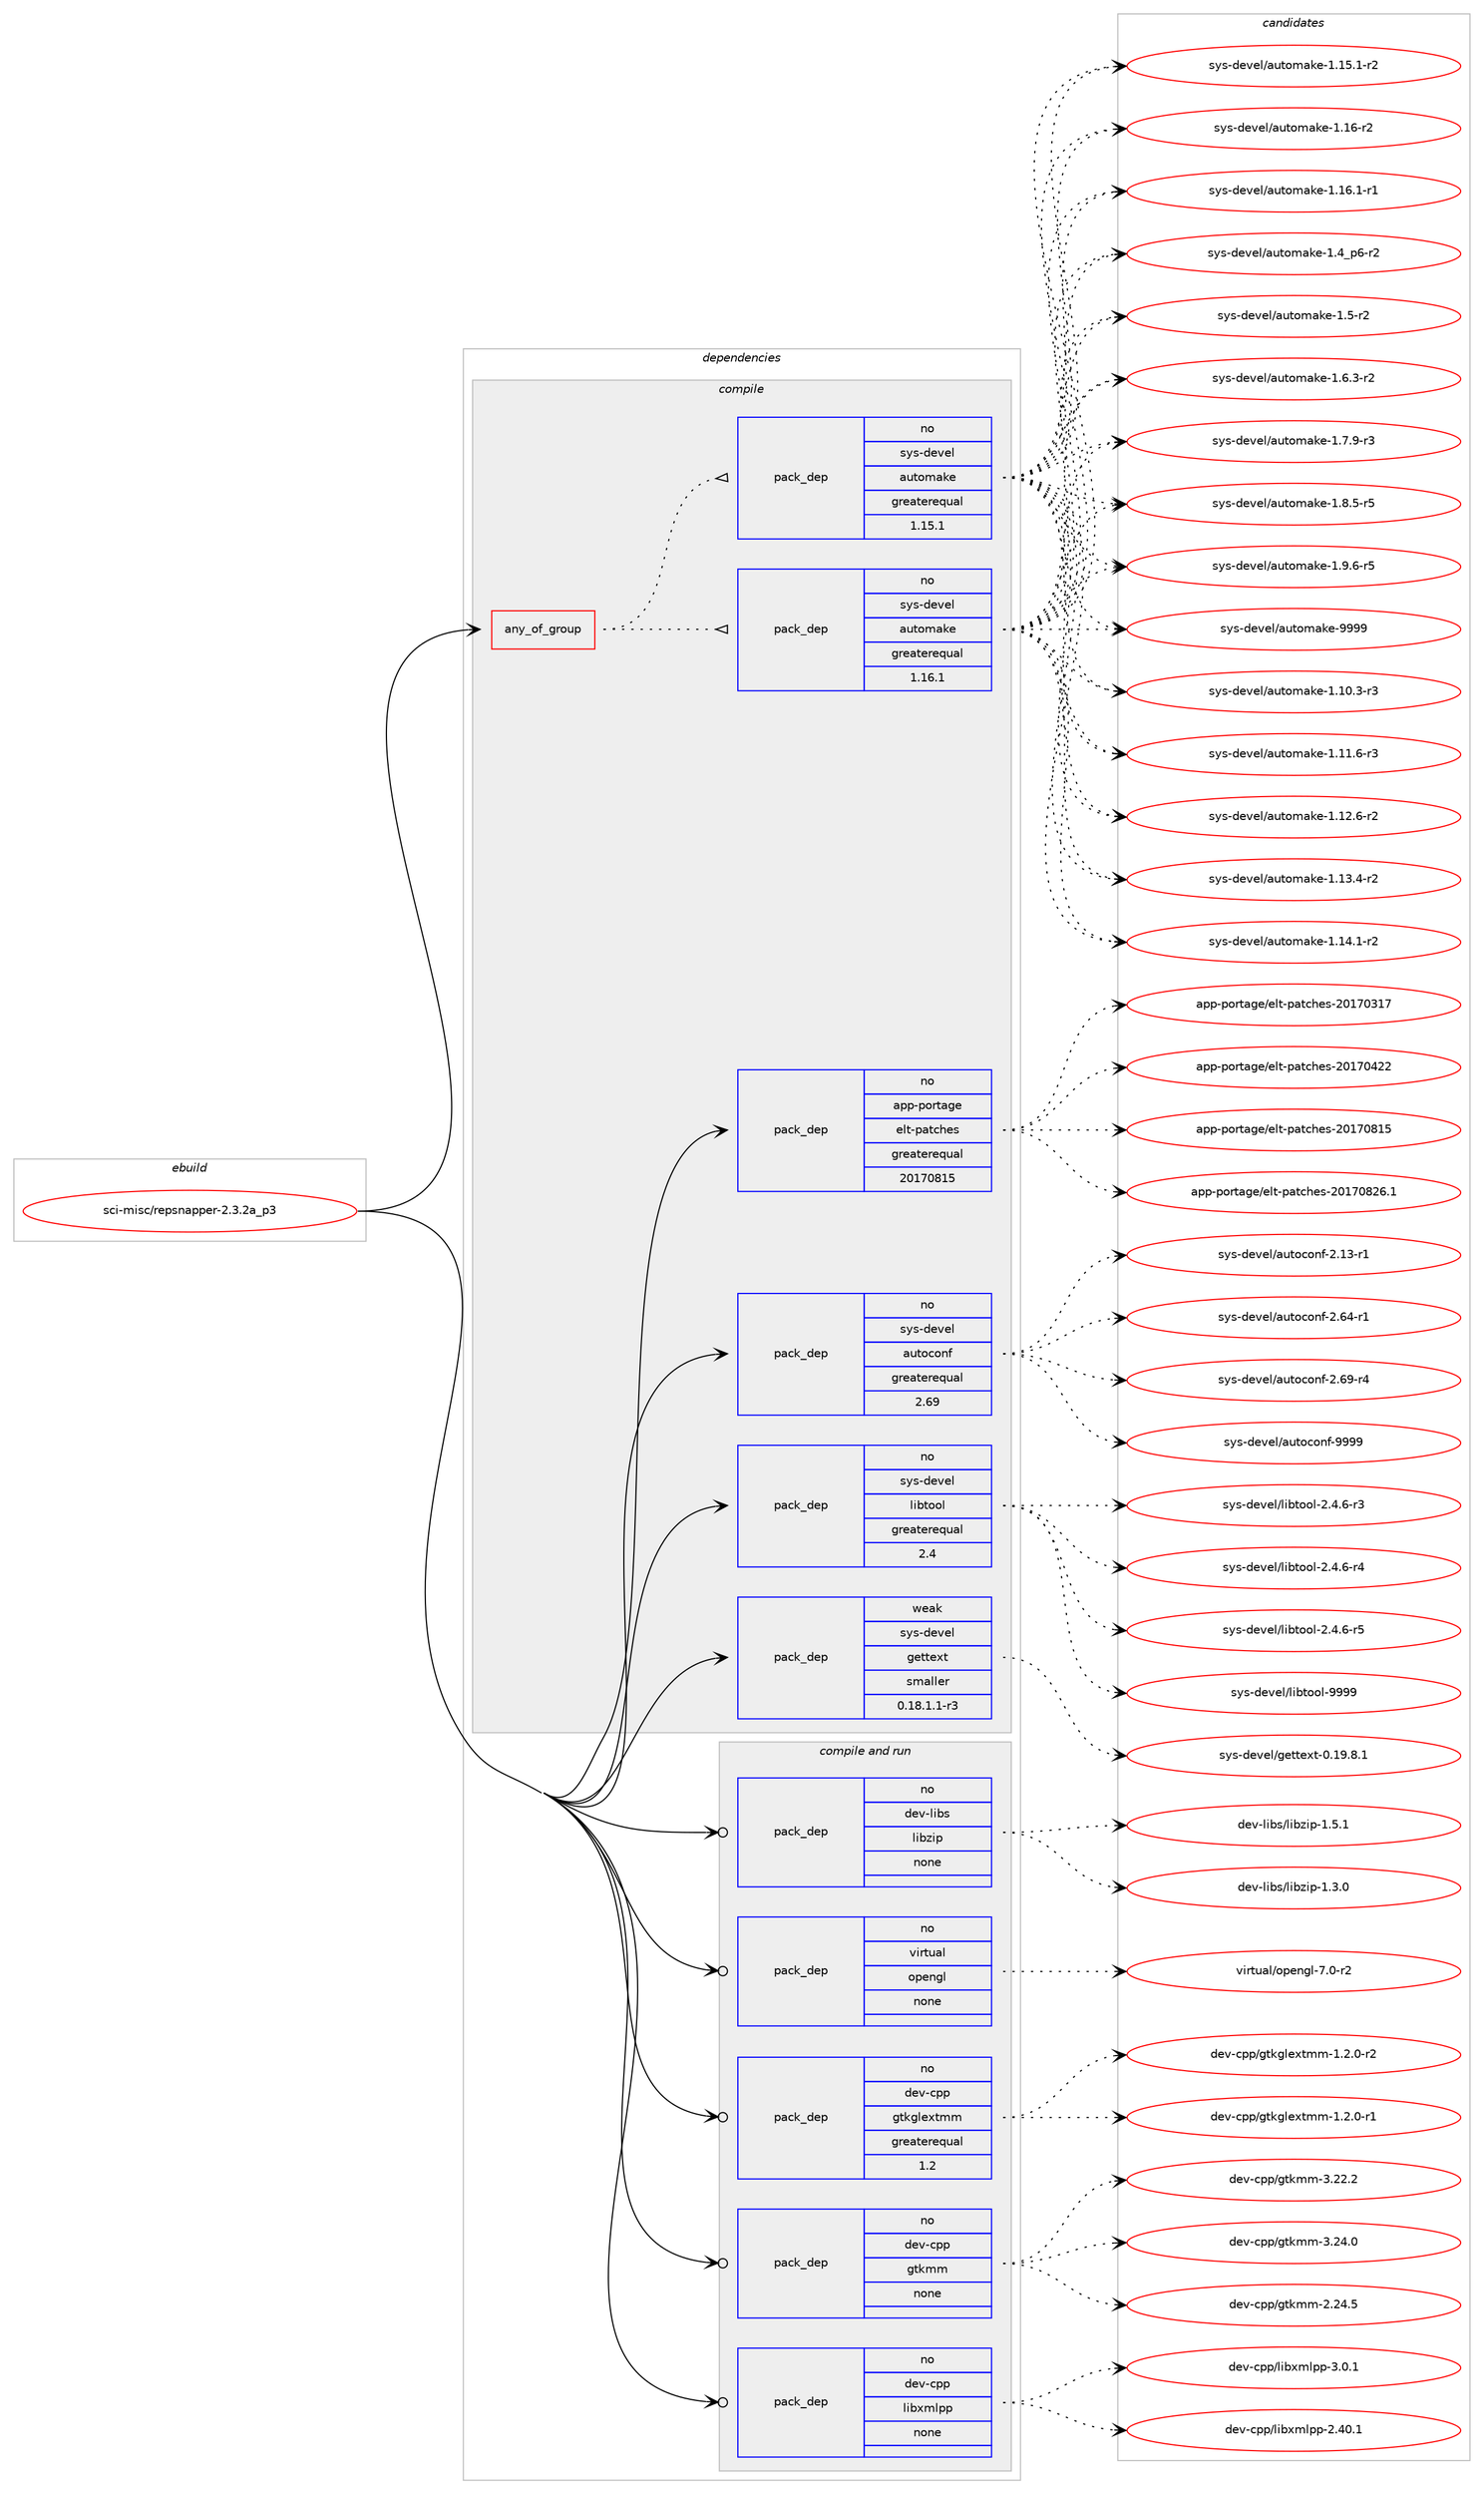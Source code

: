 digraph prolog {

# *************
# Graph options
# *************

newrank=true;
concentrate=true;
compound=true;
graph [rankdir=LR,fontname=Helvetica,fontsize=10,ranksep=1.5];#, ranksep=2.5, nodesep=0.2];
edge  [arrowhead=vee];
node  [fontname=Helvetica,fontsize=10];

# **********
# The ebuild
# **********

subgraph cluster_leftcol {
color=gray;
rank=same;
label=<<i>ebuild</i>>;
id [label="sci-misc/repsnapper-2.3.2a_p3", color=red, width=4, href="../sci-misc/repsnapper-2.3.2a_p3.svg"];
}

# ****************
# The dependencies
# ****************

subgraph cluster_midcol {
color=gray;
label=<<i>dependencies</i>>;
subgraph cluster_compile {
fillcolor="#eeeeee";
style=filled;
label=<<i>compile</i>>;
subgraph any27019 {
dependency1699885 [label=<<TABLE BORDER="0" CELLBORDER="1" CELLSPACING="0" CELLPADDING="4"><TR><TD CELLPADDING="10">any_of_group</TD></TR></TABLE>>, shape=none, color=red];subgraph pack1217129 {
dependency1699886 [label=<<TABLE BORDER="0" CELLBORDER="1" CELLSPACING="0" CELLPADDING="4" WIDTH="220"><TR><TD ROWSPAN="6" CELLPADDING="30">pack_dep</TD></TR><TR><TD WIDTH="110">no</TD></TR><TR><TD>sys-devel</TD></TR><TR><TD>automake</TD></TR><TR><TD>greaterequal</TD></TR><TR><TD>1.16.1</TD></TR></TABLE>>, shape=none, color=blue];
}
dependency1699885:e -> dependency1699886:w [weight=20,style="dotted",arrowhead="oinv"];
subgraph pack1217130 {
dependency1699887 [label=<<TABLE BORDER="0" CELLBORDER="1" CELLSPACING="0" CELLPADDING="4" WIDTH="220"><TR><TD ROWSPAN="6" CELLPADDING="30">pack_dep</TD></TR><TR><TD WIDTH="110">no</TD></TR><TR><TD>sys-devel</TD></TR><TR><TD>automake</TD></TR><TR><TD>greaterequal</TD></TR><TR><TD>1.15.1</TD></TR></TABLE>>, shape=none, color=blue];
}
dependency1699885:e -> dependency1699887:w [weight=20,style="dotted",arrowhead="oinv"];
}
id:e -> dependency1699885:w [weight=20,style="solid",arrowhead="vee"];
subgraph pack1217131 {
dependency1699888 [label=<<TABLE BORDER="0" CELLBORDER="1" CELLSPACING="0" CELLPADDING="4" WIDTH="220"><TR><TD ROWSPAN="6" CELLPADDING="30">pack_dep</TD></TR><TR><TD WIDTH="110">no</TD></TR><TR><TD>app-portage</TD></TR><TR><TD>elt-patches</TD></TR><TR><TD>greaterequal</TD></TR><TR><TD>20170815</TD></TR></TABLE>>, shape=none, color=blue];
}
id:e -> dependency1699888:w [weight=20,style="solid",arrowhead="vee"];
subgraph pack1217132 {
dependency1699889 [label=<<TABLE BORDER="0" CELLBORDER="1" CELLSPACING="0" CELLPADDING="4" WIDTH="220"><TR><TD ROWSPAN="6" CELLPADDING="30">pack_dep</TD></TR><TR><TD WIDTH="110">no</TD></TR><TR><TD>sys-devel</TD></TR><TR><TD>autoconf</TD></TR><TR><TD>greaterequal</TD></TR><TR><TD>2.69</TD></TR></TABLE>>, shape=none, color=blue];
}
id:e -> dependency1699889:w [weight=20,style="solid",arrowhead="vee"];
subgraph pack1217133 {
dependency1699890 [label=<<TABLE BORDER="0" CELLBORDER="1" CELLSPACING="0" CELLPADDING="4" WIDTH="220"><TR><TD ROWSPAN="6" CELLPADDING="30">pack_dep</TD></TR><TR><TD WIDTH="110">no</TD></TR><TR><TD>sys-devel</TD></TR><TR><TD>libtool</TD></TR><TR><TD>greaterequal</TD></TR><TR><TD>2.4</TD></TR></TABLE>>, shape=none, color=blue];
}
id:e -> dependency1699890:w [weight=20,style="solid",arrowhead="vee"];
subgraph pack1217134 {
dependency1699891 [label=<<TABLE BORDER="0" CELLBORDER="1" CELLSPACING="0" CELLPADDING="4" WIDTH="220"><TR><TD ROWSPAN="6" CELLPADDING="30">pack_dep</TD></TR><TR><TD WIDTH="110">weak</TD></TR><TR><TD>sys-devel</TD></TR><TR><TD>gettext</TD></TR><TR><TD>smaller</TD></TR><TR><TD>0.18.1.1-r3</TD></TR></TABLE>>, shape=none, color=blue];
}
id:e -> dependency1699891:w [weight=20,style="solid",arrowhead="vee"];
}
subgraph cluster_compileandrun {
fillcolor="#eeeeee";
style=filled;
label=<<i>compile and run</i>>;
subgraph pack1217135 {
dependency1699892 [label=<<TABLE BORDER="0" CELLBORDER="1" CELLSPACING="0" CELLPADDING="4" WIDTH="220"><TR><TD ROWSPAN="6" CELLPADDING="30">pack_dep</TD></TR><TR><TD WIDTH="110">no</TD></TR><TR><TD>dev-cpp</TD></TR><TR><TD>gtkglextmm</TD></TR><TR><TD>greaterequal</TD></TR><TR><TD>1.2</TD></TR></TABLE>>, shape=none, color=blue];
}
id:e -> dependency1699892:w [weight=20,style="solid",arrowhead="odotvee"];
subgraph pack1217136 {
dependency1699893 [label=<<TABLE BORDER="0" CELLBORDER="1" CELLSPACING="0" CELLPADDING="4" WIDTH="220"><TR><TD ROWSPAN="6" CELLPADDING="30">pack_dep</TD></TR><TR><TD WIDTH="110">no</TD></TR><TR><TD>dev-cpp</TD></TR><TR><TD>gtkmm</TD></TR><TR><TD>none</TD></TR><TR><TD></TD></TR></TABLE>>, shape=none, color=blue];
}
id:e -> dependency1699893:w [weight=20,style="solid",arrowhead="odotvee"];
subgraph pack1217137 {
dependency1699894 [label=<<TABLE BORDER="0" CELLBORDER="1" CELLSPACING="0" CELLPADDING="4" WIDTH="220"><TR><TD ROWSPAN="6" CELLPADDING="30">pack_dep</TD></TR><TR><TD WIDTH="110">no</TD></TR><TR><TD>dev-cpp</TD></TR><TR><TD>libxmlpp</TD></TR><TR><TD>none</TD></TR><TR><TD></TD></TR></TABLE>>, shape=none, color=blue];
}
id:e -> dependency1699894:w [weight=20,style="solid",arrowhead="odotvee"];
subgraph pack1217138 {
dependency1699895 [label=<<TABLE BORDER="0" CELLBORDER="1" CELLSPACING="0" CELLPADDING="4" WIDTH="220"><TR><TD ROWSPAN="6" CELLPADDING="30">pack_dep</TD></TR><TR><TD WIDTH="110">no</TD></TR><TR><TD>dev-libs</TD></TR><TR><TD>libzip</TD></TR><TR><TD>none</TD></TR><TR><TD></TD></TR></TABLE>>, shape=none, color=blue];
}
id:e -> dependency1699895:w [weight=20,style="solid",arrowhead="odotvee"];
subgraph pack1217139 {
dependency1699896 [label=<<TABLE BORDER="0" CELLBORDER="1" CELLSPACING="0" CELLPADDING="4" WIDTH="220"><TR><TD ROWSPAN="6" CELLPADDING="30">pack_dep</TD></TR><TR><TD WIDTH="110">no</TD></TR><TR><TD>virtual</TD></TR><TR><TD>opengl</TD></TR><TR><TD>none</TD></TR><TR><TD></TD></TR></TABLE>>, shape=none, color=blue];
}
id:e -> dependency1699896:w [weight=20,style="solid",arrowhead="odotvee"];
}
subgraph cluster_run {
fillcolor="#eeeeee";
style=filled;
label=<<i>run</i>>;
}
}

# **************
# The candidates
# **************

subgraph cluster_choices {
rank=same;
color=gray;
label=<<i>candidates</i>>;

subgraph choice1217129 {
color=black;
nodesep=1;
choice11512111545100101118101108479711711611110997107101454946494846514511451 [label="sys-devel/automake-1.10.3-r3", color=red, width=4,href="../sys-devel/automake-1.10.3-r3.svg"];
choice11512111545100101118101108479711711611110997107101454946494946544511451 [label="sys-devel/automake-1.11.6-r3", color=red, width=4,href="../sys-devel/automake-1.11.6-r3.svg"];
choice11512111545100101118101108479711711611110997107101454946495046544511450 [label="sys-devel/automake-1.12.6-r2", color=red, width=4,href="../sys-devel/automake-1.12.6-r2.svg"];
choice11512111545100101118101108479711711611110997107101454946495146524511450 [label="sys-devel/automake-1.13.4-r2", color=red, width=4,href="../sys-devel/automake-1.13.4-r2.svg"];
choice11512111545100101118101108479711711611110997107101454946495246494511450 [label="sys-devel/automake-1.14.1-r2", color=red, width=4,href="../sys-devel/automake-1.14.1-r2.svg"];
choice11512111545100101118101108479711711611110997107101454946495346494511450 [label="sys-devel/automake-1.15.1-r2", color=red, width=4,href="../sys-devel/automake-1.15.1-r2.svg"];
choice1151211154510010111810110847971171161111099710710145494649544511450 [label="sys-devel/automake-1.16-r2", color=red, width=4,href="../sys-devel/automake-1.16-r2.svg"];
choice11512111545100101118101108479711711611110997107101454946495446494511449 [label="sys-devel/automake-1.16.1-r1", color=red, width=4,href="../sys-devel/automake-1.16.1-r1.svg"];
choice115121115451001011181011084797117116111109971071014549465295112544511450 [label="sys-devel/automake-1.4_p6-r2", color=red, width=4,href="../sys-devel/automake-1.4_p6-r2.svg"];
choice11512111545100101118101108479711711611110997107101454946534511450 [label="sys-devel/automake-1.5-r2", color=red, width=4,href="../sys-devel/automake-1.5-r2.svg"];
choice115121115451001011181011084797117116111109971071014549465446514511450 [label="sys-devel/automake-1.6.3-r2", color=red, width=4,href="../sys-devel/automake-1.6.3-r2.svg"];
choice115121115451001011181011084797117116111109971071014549465546574511451 [label="sys-devel/automake-1.7.9-r3", color=red, width=4,href="../sys-devel/automake-1.7.9-r3.svg"];
choice115121115451001011181011084797117116111109971071014549465646534511453 [label="sys-devel/automake-1.8.5-r5", color=red, width=4,href="../sys-devel/automake-1.8.5-r5.svg"];
choice115121115451001011181011084797117116111109971071014549465746544511453 [label="sys-devel/automake-1.9.6-r5", color=red, width=4,href="../sys-devel/automake-1.9.6-r5.svg"];
choice115121115451001011181011084797117116111109971071014557575757 [label="sys-devel/automake-9999", color=red, width=4,href="../sys-devel/automake-9999.svg"];
dependency1699886:e -> choice11512111545100101118101108479711711611110997107101454946494846514511451:w [style=dotted,weight="100"];
dependency1699886:e -> choice11512111545100101118101108479711711611110997107101454946494946544511451:w [style=dotted,weight="100"];
dependency1699886:e -> choice11512111545100101118101108479711711611110997107101454946495046544511450:w [style=dotted,weight="100"];
dependency1699886:e -> choice11512111545100101118101108479711711611110997107101454946495146524511450:w [style=dotted,weight="100"];
dependency1699886:e -> choice11512111545100101118101108479711711611110997107101454946495246494511450:w [style=dotted,weight="100"];
dependency1699886:e -> choice11512111545100101118101108479711711611110997107101454946495346494511450:w [style=dotted,weight="100"];
dependency1699886:e -> choice1151211154510010111810110847971171161111099710710145494649544511450:w [style=dotted,weight="100"];
dependency1699886:e -> choice11512111545100101118101108479711711611110997107101454946495446494511449:w [style=dotted,weight="100"];
dependency1699886:e -> choice115121115451001011181011084797117116111109971071014549465295112544511450:w [style=dotted,weight="100"];
dependency1699886:e -> choice11512111545100101118101108479711711611110997107101454946534511450:w [style=dotted,weight="100"];
dependency1699886:e -> choice115121115451001011181011084797117116111109971071014549465446514511450:w [style=dotted,weight="100"];
dependency1699886:e -> choice115121115451001011181011084797117116111109971071014549465546574511451:w [style=dotted,weight="100"];
dependency1699886:e -> choice115121115451001011181011084797117116111109971071014549465646534511453:w [style=dotted,weight="100"];
dependency1699886:e -> choice115121115451001011181011084797117116111109971071014549465746544511453:w [style=dotted,weight="100"];
dependency1699886:e -> choice115121115451001011181011084797117116111109971071014557575757:w [style=dotted,weight="100"];
}
subgraph choice1217130 {
color=black;
nodesep=1;
choice11512111545100101118101108479711711611110997107101454946494846514511451 [label="sys-devel/automake-1.10.3-r3", color=red, width=4,href="../sys-devel/automake-1.10.3-r3.svg"];
choice11512111545100101118101108479711711611110997107101454946494946544511451 [label="sys-devel/automake-1.11.6-r3", color=red, width=4,href="../sys-devel/automake-1.11.6-r3.svg"];
choice11512111545100101118101108479711711611110997107101454946495046544511450 [label="sys-devel/automake-1.12.6-r2", color=red, width=4,href="../sys-devel/automake-1.12.6-r2.svg"];
choice11512111545100101118101108479711711611110997107101454946495146524511450 [label="sys-devel/automake-1.13.4-r2", color=red, width=4,href="../sys-devel/automake-1.13.4-r2.svg"];
choice11512111545100101118101108479711711611110997107101454946495246494511450 [label="sys-devel/automake-1.14.1-r2", color=red, width=4,href="../sys-devel/automake-1.14.1-r2.svg"];
choice11512111545100101118101108479711711611110997107101454946495346494511450 [label="sys-devel/automake-1.15.1-r2", color=red, width=4,href="../sys-devel/automake-1.15.1-r2.svg"];
choice1151211154510010111810110847971171161111099710710145494649544511450 [label="sys-devel/automake-1.16-r2", color=red, width=4,href="../sys-devel/automake-1.16-r2.svg"];
choice11512111545100101118101108479711711611110997107101454946495446494511449 [label="sys-devel/automake-1.16.1-r1", color=red, width=4,href="../sys-devel/automake-1.16.1-r1.svg"];
choice115121115451001011181011084797117116111109971071014549465295112544511450 [label="sys-devel/automake-1.4_p6-r2", color=red, width=4,href="../sys-devel/automake-1.4_p6-r2.svg"];
choice11512111545100101118101108479711711611110997107101454946534511450 [label="sys-devel/automake-1.5-r2", color=red, width=4,href="../sys-devel/automake-1.5-r2.svg"];
choice115121115451001011181011084797117116111109971071014549465446514511450 [label="sys-devel/automake-1.6.3-r2", color=red, width=4,href="../sys-devel/automake-1.6.3-r2.svg"];
choice115121115451001011181011084797117116111109971071014549465546574511451 [label="sys-devel/automake-1.7.9-r3", color=red, width=4,href="../sys-devel/automake-1.7.9-r3.svg"];
choice115121115451001011181011084797117116111109971071014549465646534511453 [label="sys-devel/automake-1.8.5-r5", color=red, width=4,href="../sys-devel/automake-1.8.5-r5.svg"];
choice115121115451001011181011084797117116111109971071014549465746544511453 [label="sys-devel/automake-1.9.6-r5", color=red, width=4,href="../sys-devel/automake-1.9.6-r5.svg"];
choice115121115451001011181011084797117116111109971071014557575757 [label="sys-devel/automake-9999", color=red, width=4,href="../sys-devel/automake-9999.svg"];
dependency1699887:e -> choice11512111545100101118101108479711711611110997107101454946494846514511451:w [style=dotted,weight="100"];
dependency1699887:e -> choice11512111545100101118101108479711711611110997107101454946494946544511451:w [style=dotted,weight="100"];
dependency1699887:e -> choice11512111545100101118101108479711711611110997107101454946495046544511450:w [style=dotted,weight="100"];
dependency1699887:e -> choice11512111545100101118101108479711711611110997107101454946495146524511450:w [style=dotted,weight="100"];
dependency1699887:e -> choice11512111545100101118101108479711711611110997107101454946495246494511450:w [style=dotted,weight="100"];
dependency1699887:e -> choice11512111545100101118101108479711711611110997107101454946495346494511450:w [style=dotted,weight="100"];
dependency1699887:e -> choice1151211154510010111810110847971171161111099710710145494649544511450:w [style=dotted,weight="100"];
dependency1699887:e -> choice11512111545100101118101108479711711611110997107101454946495446494511449:w [style=dotted,weight="100"];
dependency1699887:e -> choice115121115451001011181011084797117116111109971071014549465295112544511450:w [style=dotted,weight="100"];
dependency1699887:e -> choice11512111545100101118101108479711711611110997107101454946534511450:w [style=dotted,weight="100"];
dependency1699887:e -> choice115121115451001011181011084797117116111109971071014549465446514511450:w [style=dotted,weight="100"];
dependency1699887:e -> choice115121115451001011181011084797117116111109971071014549465546574511451:w [style=dotted,weight="100"];
dependency1699887:e -> choice115121115451001011181011084797117116111109971071014549465646534511453:w [style=dotted,weight="100"];
dependency1699887:e -> choice115121115451001011181011084797117116111109971071014549465746544511453:w [style=dotted,weight="100"];
dependency1699887:e -> choice115121115451001011181011084797117116111109971071014557575757:w [style=dotted,weight="100"];
}
subgraph choice1217131 {
color=black;
nodesep=1;
choice97112112451121111141169710310147101108116451129711699104101115455048495548514955 [label="app-portage/elt-patches-20170317", color=red, width=4,href="../app-portage/elt-patches-20170317.svg"];
choice97112112451121111141169710310147101108116451129711699104101115455048495548525050 [label="app-portage/elt-patches-20170422", color=red, width=4,href="../app-portage/elt-patches-20170422.svg"];
choice97112112451121111141169710310147101108116451129711699104101115455048495548564953 [label="app-portage/elt-patches-20170815", color=red, width=4,href="../app-portage/elt-patches-20170815.svg"];
choice971121124511211111411697103101471011081164511297116991041011154550484955485650544649 [label="app-portage/elt-patches-20170826.1", color=red, width=4,href="../app-portage/elt-patches-20170826.1.svg"];
dependency1699888:e -> choice97112112451121111141169710310147101108116451129711699104101115455048495548514955:w [style=dotted,weight="100"];
dependency1699888:e -> choice97112112451121111141169710310147101108116451129711699104101115455048495548525050:w [style=dotted,weight="100"];
dependency1699888:e -> choice97112112451121111141169710310147101108116451129711699104101115455048495548564953:w [style=dotted,weight="100"];
dependency1699888:e -> choice971121124511211111411697103101471011081164511297116991041011154550484955485650544649:w [style=dotted,weight="100"];
}
subgraph choice1217132 {
color=black;
nodesep=1;
choice1151211154510010111810110847971171161119911111010245504649514511449 [label="sys-devel/autoconf-2.13-r1", color=red, width=4,href="../sys-devel/autoconf-2.13-r1.svg"];
choice1151211154510010111810110847971171161119911111010245504654524511449 [label="sys-devel/autoconf-2.64-r1", color=red, width=4,href="../sys-devel/autoconf-2.64-r1.svg"];
choice1151211154510010111810110847971171161119911111010245504654574511452 [label="sys-devel/autoconf-2.69-r4", color=red, width=4,href="../sys-devel/autoconf-2.69-r4.svg"];
choice115121115451001011181011084797117116111991111101024557575757 [label="sys-devel/autoconf-9999", color=red, width=4,href="../sys-devel/autoconf-9999.svg"];
dependency1699889:e -> choice1151211154510010111810110847971171161119911111010245504649514511449:w [style=dotted,weight="100"];
dependency1699889:e -> choice1151211154510010111810110847971171161119911111010245504654524511449:w [style=dotted,weight="100"];
dependency1699889:e -> choice1151211154510010111810110847971171161119911111010245504654574511452:w [style=dotted,weight="100"];
dependency1699889:e -> choice115121115451001011181011084797117116111991111101024557575757:w [style=dotted,weight="100"];
}
subgraph choice1217133 {
color=black;
nodesep=1;
choice1151211154510010111810110847108105981161111111084550465246544511451 [label="sys-devel/libtool-2.4.6-r3", color=red, width=4,href="../sys-devel/libtool-2.4.6-r3.svg"];
choice1151211154510010111810110847108105981161111111084550465246544511452 [label="sys-devel/libtool-2.4.6-r4", color=red, width=4,href="../sys-devel/libtool-2.4.6-r4.svg"];
choice1151211154510010111810110847108105981161111111084550465246544511453 [label="sys-devel/libtool-2.4.6-r5", color=red, width=4,href="../sys-devel/libtool-2.4.6-r5.svg"];
choice1151211154510010111810110847108105981161111111084557575757 [label="sys-devel/libtool-9999", color=red, width=4,href="../sys-devel/libtool-9999.svg"];
dependency1699890:e -> choice1151211154510010111810110847108105981161111111084550465246544511451:w [style=dotted,weight="100"];
dependency1699890:e -> choice1151211154510010111810110847108105981161111111084550465246544511452:w [style=dotted,weight="100"];
dependency1699890:e -> choice1151211154510010111810110847108105981161111111084550465246544511453:w [style=dotted,weight="100"];
dependency1699890:e -> choice1151211154510010111810110847108105981161111111084557575757:w [style=dotted,weight="100"];
}
subgraph choice1217134 {
color=black;
nodesep=1;
choice1151211154510010111810110847103101116116101120116454846495746564649 [label="sys-devel/gettext-0.19.8.1", color=red, width=4,href="../sys-devel/gettext-0.19.8.1.svg"];
dependency1699891:e -> choice1151211154510010111810110847103101116116101120116454846495746564649:w [style=dotted,weight="100"];
}
subgraph choice1217135 {
color=black;
nodesep=1;
choice1001011184599112112471031161071031081011201161091094549465046484511449 [label="dev-cpp/gtkglextmm-1.2.0-r1", color=red, width=4,href="../dev-cpp/gtkglextmm-1.2.0-r1.svg"];
choice1001011184599112112471031161071031081011201161091094549465046484511450 [label="dev-cpp/gtkglextmm-1.2.0-r2", color=red, width=4,href="../dev-cpp/gtkglextmm-1.2.0-r2.svg"];
dependency1699892:e -> choice1001011184599112112471031161071031081011201161091094549465046484511449:w [style=dotted,weight="100"];
dependency1699892:e -> choice1001011184599112112471031161071031081011201161091094549465046484511450:w [style=dotted,weight="100"];
}
subgraph choice1217136 {
color=black;
nodesep=1;
choice10010111845991121124710311610710910945504650524653 [label="dev-cpp/gtkmm-2.24.5", color=red, width=4,href="../dev-cpp/gtkmm-2.24.5.svg"];
choice10010111845991121124710311610710910945514650504650 [label="dev-cpp/gtkmm-3.22.2", color=red, width=4,href="../dev-cpp/gtkmm-3.22.2.svg"];
choice10010111845991121124710311610710910945514650524648 [label="dev-cpp/gtkmm-3.24.0", color=red, width=4,href="../dev-cpp/gtkmm-3.24.0.svg"];
dependency1699893:e -> choice10010111845991121124710311610710910945504650524653:w [style=dotted,weight="100"];
dependency1699893:e -> choice10010111845991121124710311610710910945514650504650:w [style=dotted,weight="100"];
dependency1699893:e -> choice10010111845991121124710311610710910945514650524648:w [style=dotted,weight="100"];
}
subgraph choice1217137 {
color=black;
nodesep=1;
choice1001011184599112112471081059812010910811211245504652484649 [label="dev-cpp/libxmlpp-2.40.1", color=red, width=4,href="../dev-cpp/libxmlpp-2.40.1.svg"];
choice10010111845991121124710810598120109108112112455146484649 [label="dev-cpp/libxmlpp-3.0.1", color=red, width=4,href="../dev-cpp/libxmlpp-3.0.1.svg"];
dependency1699894:e -> choice1001011184599112112471081059812010910811211245504652484649:w [style=dotted,weight="100"];
dependency1699894:e -> choice10010111845991121124710810598120109108112112455146484649:w [style=dotted,weight="100"];
}
subgraph choice1217138 {
color=black;
nodesep=1;
choice10010111845108105981154710810598122105112454946514648 [label="dev-libs/libzip-1.3.0", color=red, width=4,href="../dev-libs/libzip-1.3.0.svg"];
choice10010111845108105981154710810598122105112454946534649 [label="dev-libs/libzip-1.5.1", color=red, width=4,href="../dev-libs/libzip-1.5.1.svg"];
dependency1699895:e -> choice10010111845108105981154710810598122105112454946514648:w [style=dotted,weight="100"];
dependency1699895:e -> choice10010111845108105981154710810598122105112454946534649:w [style=dotted,weight="100"];
}
subgraph choice1217139 {
color=black;
nodesep=1;
choice1181051141161179710847111112101110103108455546484511450 [label="virtual/opengl-7.0-r2", color=red, width=4,href="../virtual/opengl-7.0-r2.svg"];
dependency1699896:e -> choice1181051141161179710847111112101110103108455546484511450:w [style=dotted,weight="100"];
}
}

}
